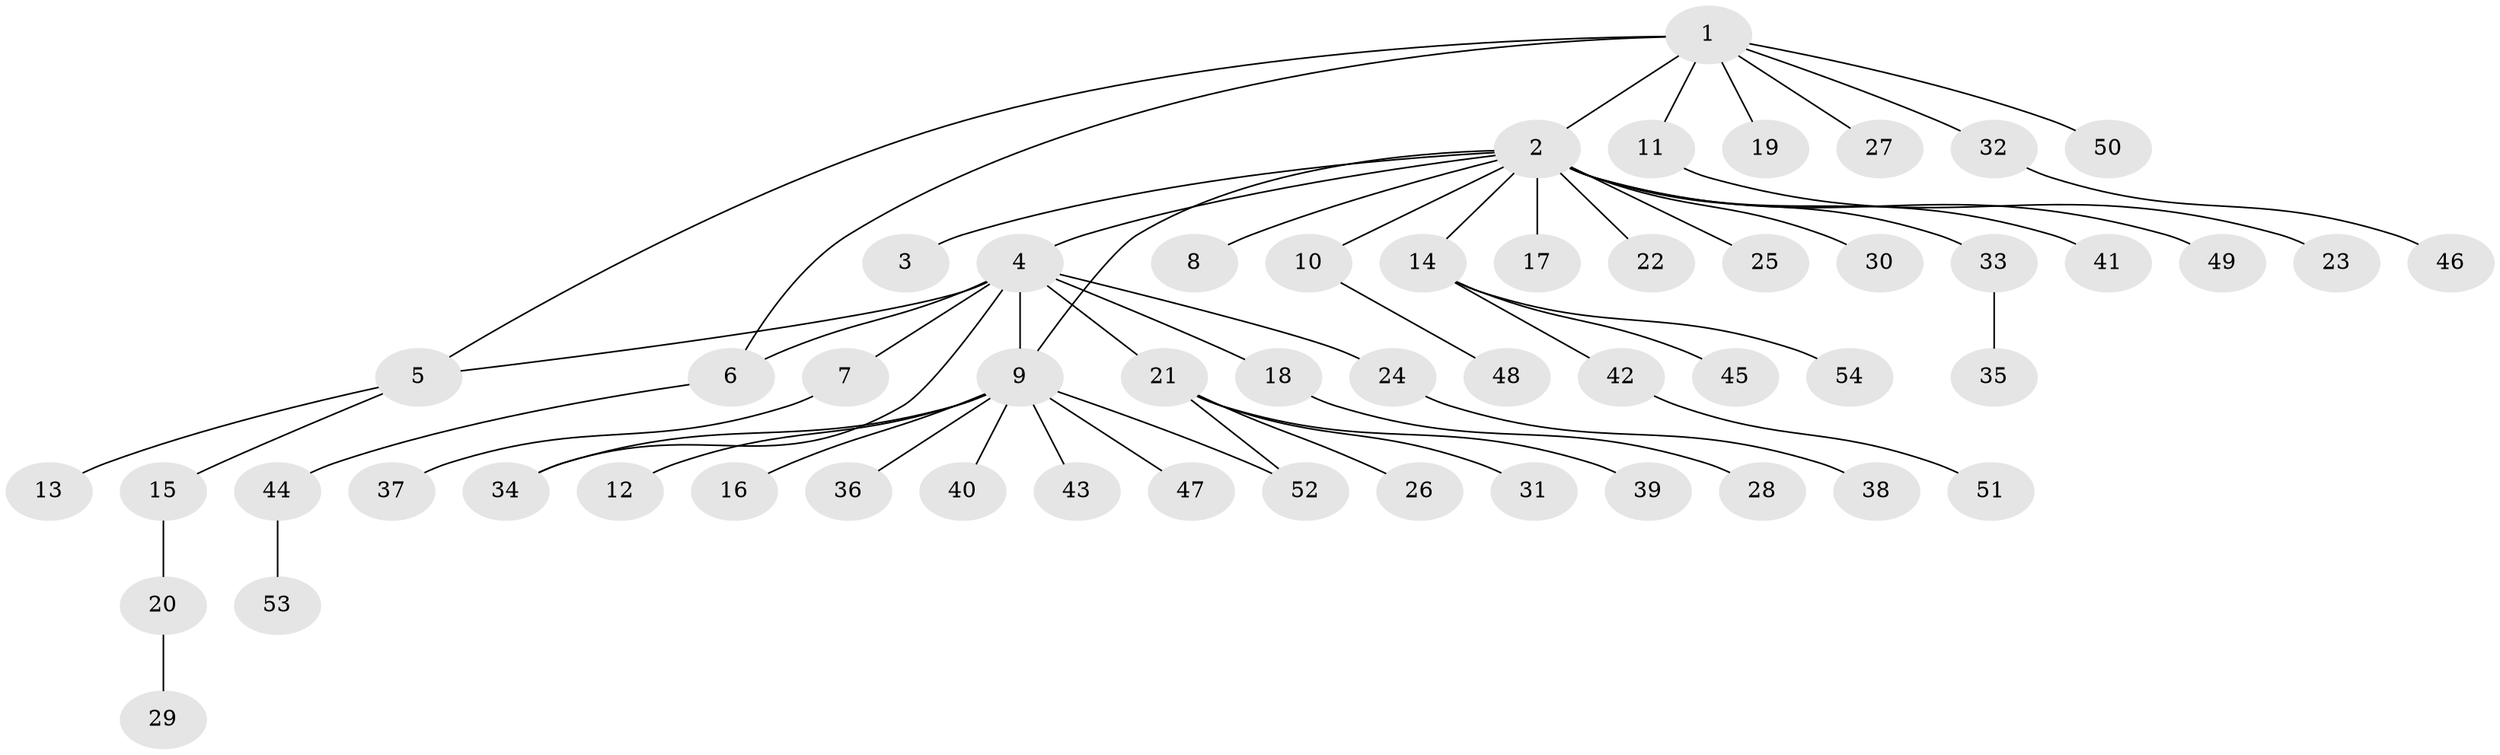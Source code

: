 // Generated by graph-tools (version 1.1) at 2025/11/02/27/25 16:11:16]
// undirected, 54 vertices, 58 edges
graph export_dot {
graph [start="1"]
  node [color=gray90,style=filled];
  1;
  2;
  3;
  4;
  5;
  6;
  7;
  8;
  9;
  10;
  11;
  12;
  13;
  14;
  15;
  16;
  17;
  18;
  19;
  20;
  21;
  22;
  23;
  24;
  25;
  26;
  27;
  28;
  29;
  30;
  31;
  32;
  33;
  34;
  35;
  36;
  37;
  38;
  39;
  40;
  41;
  42;
  43;
  44;
  45;
  46;
  47;
  48;
  49;
  50;
  51;
  52;
  53;
  54;
  1 -- 2;
  1 -- 5;
  1 -- 6;
  1 -- 11;
  1 -- 19;
  1 -- 27;
  1 -- 32;
  1 -- 50;
  2 -- 3;
  2 -- 4;
  2 -- 8;
  2 -- 9;
  2 -- 10;
  2 -- 14;
  2 -- 17;
  2 -- 22;
  2 -- 25;
  2 -- 30;
  2 -- 33;
  2 -- 41;
  2 -- 49;
  4 -- 5;
  4 -- 6;
  4 -- 7;
  4 -- 9;
  4 -- 18;
  4 -- 21;
  4 -- 24;
  4 -- 34;
  5 -- 13;
  5 -- 15;
  6 -- 44;
  7 -- 37;
  9 -- 12;
  9 -- 16;
  9 -- 34;
  9 -- 36;
  9 -- 40;
  9 -- 43;
  9 -- 47;
  9 -- 52;
  10 -- 48;
  11 -- 23;
  14 -- 42;
  14 -- 45;
  14 -- 54;
  15 -- 20;
  18 -- 28;
  20 -- 29;
  21 -- 26;
  21 -- 31;
  21 -- 39;
  21 -- 52;
  24 -- 38;
  32 -- 46;
  33 -- 35;
  42 -- 51;
  44 -- 53;
}
